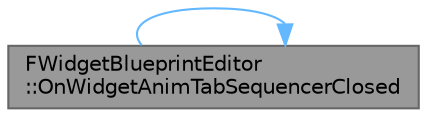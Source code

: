 digraph "FWidgetBlueprintEditor::OnWidgetAnimTabSequencerClosed"
{
 // INTERACTIVE_SVG=YES
 // LATEX_PDF_SIZE
  bgcolor="transparent";
  edge [fontname=Helvetica,fontsize=10,labelfontname=Helvetica,labelfontsize=10];
  node [fontname=Helvetica,fontsize=10,shape=box,height=0.2,width=0.4];
  rankdir="LR";
  Node1 [id="Node000001",label="FWidgetBlueprintEditor\l::OnWidgetAnimTabSequencerClosed",height=0.2,width=0.4,color="gray40", fillcolor="grey60", style="filled", fontcolor="black",tooltip="Callback for anim tab closing."];
  Node1 -> Node1 [id="edge1_Node000001_Node000001",color="steelblue1",style="solid",tooltip=" "];
}
